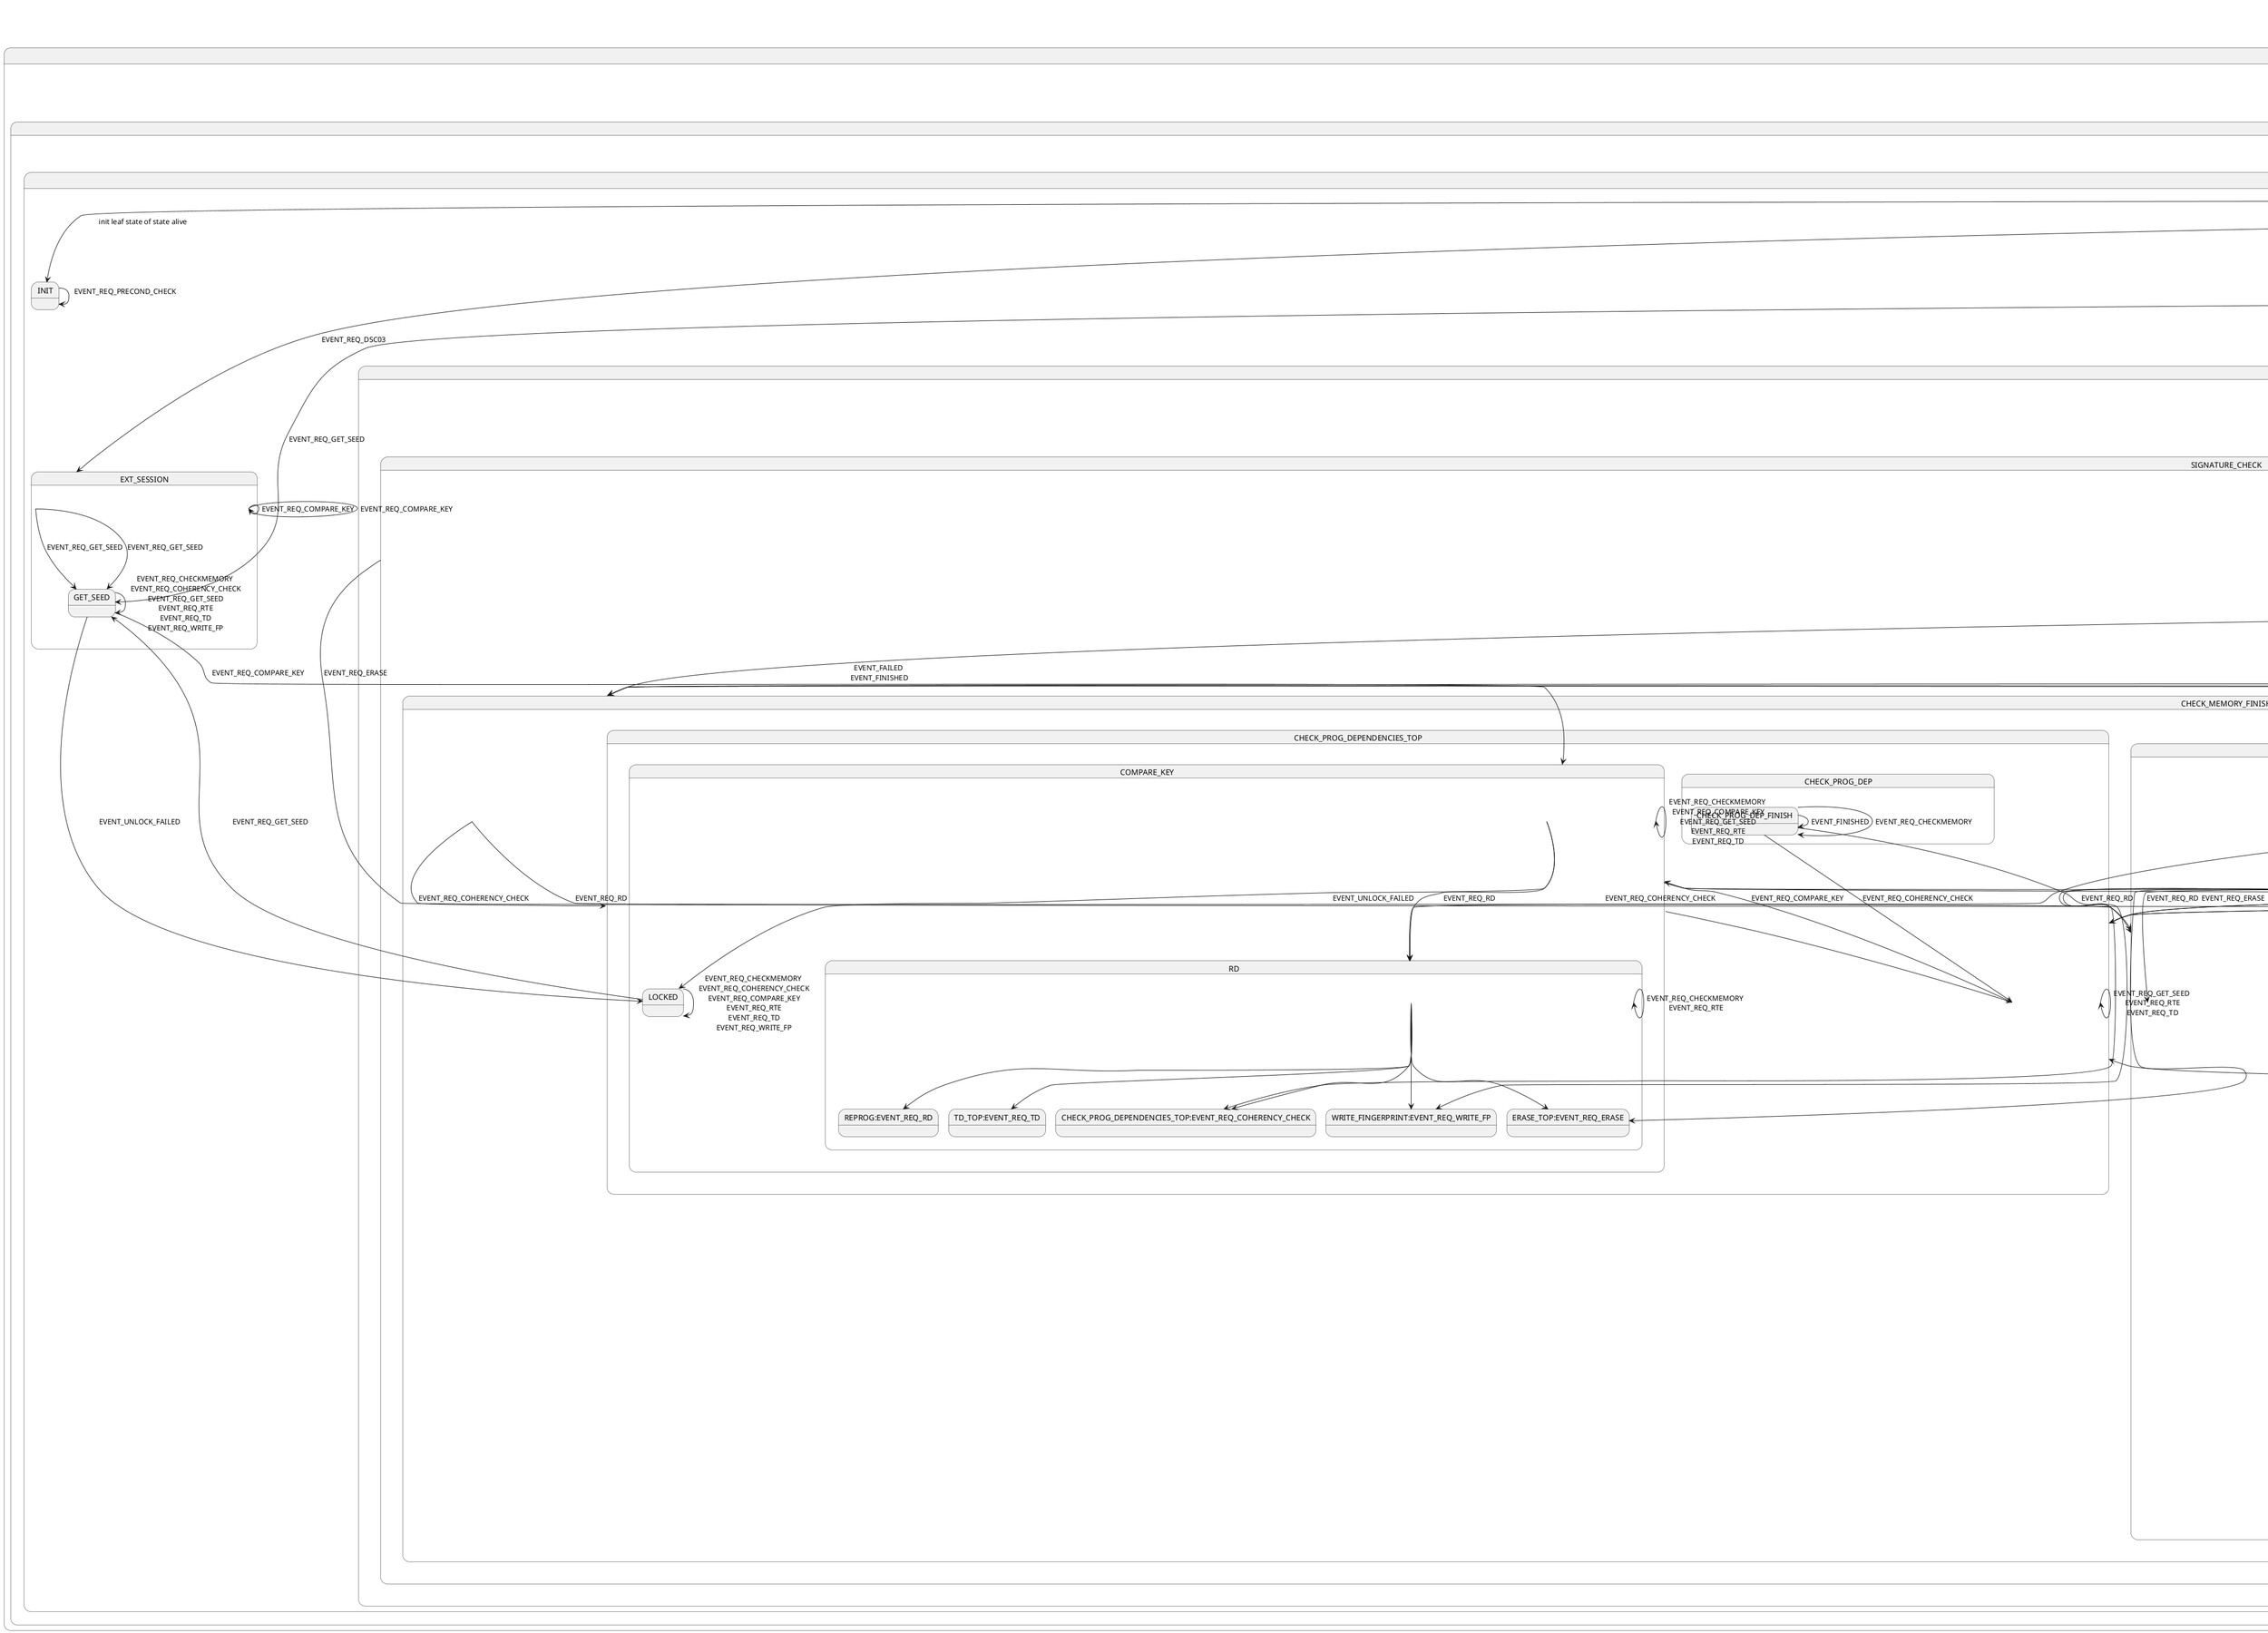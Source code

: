 @startuml

[*]-->TOP

state TOP {

    [*] --> PRE_INIT
    
    state PRE_INIT {
        ' transition list:
        PRE_INIT-->ALIVE :  EVENT_INIT 
    }
    state SLEEP {
        
    }
    ' alive
    
    state ALIVE {
        ' transition list:
        [*] --> INIT : \t init leaf state of state alive 
        [*]-->PROG_SESSION :  EVENT_OPEN_PROG_SESSION
        [*]-->DEFAULT_SESSION :  EVENT_REQ_DSC01
        [*]-->EXT_SESSION :  EVENT_REQ_DSC03
        [*]-->ECU_RESET :  EVENT_REQ_ER
        [*]-->RESET :  EVENT_RESET \n EVENT_S3_TIMEOUT
        
        INIT-->INIT : \n EVENT_REQ_PRECOND_CHECK\n\n
        ' note on link : \n internal self-transition
        
        state INIT {
            ' terminal leap state
            ' No transitions
        }

        state DEFAULT_SESSION {
            ' transition list:
            DEFAULT_SESSION --> RESET :  EVENT_TX_CONF
        }
        state EXT_SESSION {
            ' transition list:
            EXT_SESSION-->EXT_SESSION :  EVENT_REQ_COMPARE_KEY
            EXT_SESSION-->GET_SEED :  EVENT_REQ_GET_SEED
        
        }
        state PROG_SESSION {
            ' terminal leap state
            ' transition list:
            PROG_SESSION-->BLU_RESUME :  EVENT_BLU_PROGRESS
            PROG_SESSION--> ERASE_TOP :  EVENT_REQ_ERASE
            PROG_SESSION--> GET_SEED :   EVENT_REQ_GET_SEED
            PROG_SESSION--> WRITE_FINGERPRINT :   EVENT_REQ_WRITE_FP
            ' 5 internal transition
            PROG_SESSION-->PROG_SESSION : EVENT_REQ_CHECKMEMORY\n EVENT_REQ_COHERENCY_CHECK\n EVENT_REQ_COMPARE_KEY\n EVENT_REQ_RTE\n EVENT_REQ_TD
        }


        state CHECK_MEMORY_TOP {

            [*]--> SIGNATURE_CHECK
             SIGNATURE_CHECK--> ERASE_TOP :  EVENT_REQ_ERASE
             SIGNATURE_CHECK--> WRITE_FINGERPRINT :  EVENT_REQ_WRITE_FP
            ' 5 internal transition
             SIGNATURE_CHECK--> SIGNATURE_CHECK: EVENT_REQ_COMPARE_KEY\n EVENT_REQ_GET_SEED\n EVENT_REQ_RTE\n EVENT_REQ_TD
        
            state SIGNATURE_CHECK {
                ' terminal leap state
                SIGNATURE_CHECK--> CHECK_MEMORY: EVENT_CRYPTO_FINISH
                SIGNATURE_CHECK--> CHECK_MEMORY_FINISH: EVENT_FAILED
            }
            state SECUREBOOT_COMPUTE_CHECKSUM{
                ' terminal leap state
                SECUREBOOT_COMPUTE_CHECKSUM-->SECUREBOOT_COMPUTE_CHECKSUM: EVENT_FAILED
                SECUREBOOT_COMPUTE_CHECKSUM--> BLU_PRE_RESET: EVENT_BLU_PROGRESS
                SECUREBOOT_COMPUTE_CHECKSUM--> CHECK_MEMORY_FINISH: EVENT_FINISHED
            }
            state CHECK_MEMORY_FINISH{
                ' terminal leap state
                CHECK_MEMORY_FINISH-->CHECK_MEMORY_FINISH: EVENT_REQ_CHECKMEMORY
                CHECK_MEMORY_FINISH--> CHECK_PROG_DEPENDENCIES_TOP: EVENT_REQ_COHERENCY_CHECK
                CHECK_MEMORY_FINISH--> REPROG: EVENT_REQ_RD
            }
            state CHECK_MEMORY{
                ' terminal leap state
                CHECK_MEMORY-->CHECK_MEMORY: EVENT_CRC_FINISH\n EVENT_CRYPTO_FINISH
                CHECK_MEMORY--> BLU_PRE_RESET: EVENT_BLU_PROGRESS
                CHECK_MEMORY--> SECUREBOOT_COMPUTE_CHECKSUM: EVENT_CHECKSUM_UPDATE
                CHECK_MEMORY--> CHECK_MEMORY_FINISH: EVENT_FAILED\n EVENT_FINISHED
            }
            state BLU_RESUME{
                ' terminal leap state
                BLU_RESUME--> CHECK_MEMORY_FINISH: EVENT_FINISHED
            }
            state BLU_PRE_RESET{
                ' terminal leap state
                BLU_PRE_RESET--> RESET: EVENT_TX_CONF
            }

        }
        state CHECK_PROG_DEPENDENCIES_TOP {
            ' 4 internal transitions
            CHECK_PROG_DEPENDENCIES_TOP-->CHECK_PROG_DEPENDENCIES_TOP: EVENT_REQ_GET_SEED\n EVENT_REQ_RTE\n EVENT_REQ_TD
            
            CHECK_PROG_DEPENDENCIES_TOP--> COMPARE_KEY: EVENT_REQ_COMPARE_KEY
            CHECK_PROG_DEPENDENCIES_TOP--> ERASE_TOP: EVENT_REQ_ERASE
            CHECK_PROG_DEPENDENCIES_TOP--> WRITE_FINGERPRINT: EVENT_REQ_WRITE_FP
            
            state CHECK_PROG_DEP{
                ' terminal leap state
                 CHECK_PROG_DEP_FINISH--> CHECK_PROG_DEP_FINISH: EVENT_FINISHED
            }
            state CHECK_PROG_DEP_FINISH{
                ' terminal leap state
                CHECK_PROG_DEP_FINISH-->CHECK_PROG_DEP_FINISH: EVENT_REQ_CHECKMEMORY
                CHECK_PROG_DEP_FINISH--> CHECK_PROG_DEPENDENCIES_TOP: EVENT_REQ_COHERENCY_CHECK
                CHECK_PROG_DEP_FINISH--> REPROG: EVENT_REQ_RD
            }
            
        }
        state COMPARE_KEY {
             ' terminal leap state
            '  5 intern transitions
             COMPARE_KEY-->COMPARE_KEY: EVENT_REQ_CHECKMEMORY\n EVENT_REQ_COMPARE_KEY\n EVENT_REQ_GET_SEED\n EVENT_REQ_RTE\n EVENT_REQ_TD
             

             COMPARE_KEY--> CHECK_PROG_DEPENDENCIES_TOP: EVENT_REQ_COHERENCY_CHECK
             COMPARE_KEY--> ERASE_TOP: EVENT_REQ_ERASE
             COMPARE_KEY--> RD: EVENT_REQ_RD
             COMPARE_KEY--> WRITE_FINGERPRINT: EVENT_REQ_WRITE_FP
             COMPARE_KEY--> LOCKED: EVENT_UNLOCK_FAILED
        }

        state ECU_RESET {
            ' terminal leap state
            ECU_RESET--> RESET: EVENT_TX_CONF
        }
        state RESET {
            ' terminal leap state
            ' There are no transitions
        }
        state ERASE_TOP {
            ' 4 internal tansitions
            [*]--> ERASE_TRANSMITNRC78
            ERASE_TOP-->ERASE_TOP: EVENT_REQ_COMPARE_KEY\n EVENT_REQ_GET_SEED\n EVENT_REQ_RTE\n EVENT_REQ_TD
            ERASE_TOP--> CHECK_PROG_DEPENDENCIES_TOP: EVENT_REQ_COHERENCY_CHECK
            state ERASE_TRANSMITNRC78{
                ERASE_TRANSMITNRC78-->ERASE_CHECK: EVENT_TX_CONF
                ' terminal leap state
            }
            state ERASE_NRC78{
                ' terminal leap state
                ERASE_NRC78--> ERASE: EVENT_TX_CONF
            }
            state ERASE_CHECK{
                ' terminal leap state
                ERASE_CHECK--> ERASE_FINISH: EVENT_FINISHED
                ERASE_CHECK--> ERASE: EVENT_TX_CONF
            }
            state ERASE{
                ' terminal leap state
                ERASE--> ERASE_FINISH: EVENT_FINISHED
                ERASE--> ERASE_NRC78: EVENT_WAIT_NRC78
            }
            state ERASE_FINISH{
                ' terminal leap state
                ERASE_FINISH--> ERASE_TOP: EVENT_REQ_ERASE
                ERASE_FINISH--> REPROG: EVENT_REQ_RD
                ERASE_FINISH--> WRITE_FINGERPRINT: EVENT_REQ_WRITE_FP
            }
            
        }
        state EXT_SESSION {
            ' terminal leap state
            EXT_SESSION-->EXT_SESSION: EVENT_REQ_COMPARE_KEY
            EXT_SESSION--> GET_SEED: EVENT_REQ_GET_SEED
        }

        state GET_SEED {
            ' terminal leap state
            GET_SEED-->GET_SEED: EVENT_REQ_CHECKMEMORY\n EVENT_REQ_COHERENCY_CHECK\n EVENT_REQ_GET_SEED\n EVENT_REQ_RTE\n EVENT_REQ_TD\n EVENT_REQ_WRITE_FP
            GET_SEED--> COMPARE_KEY: EVENT_REQ_COMPARE_KEY
            GET_SEED--> LOCKED: EVENT_UNLOCK_FAILED
        }
        state LOCKED {
            ' terminal leap state
            ' 6 intern trans
            LOCKED-->LOCKED: EVENT_REQ_CHECKMEMORY\n EVENT_REQ_COHERENCY_CHECK\n EVENT_REQ_COMPARE_KEY\n EVENT_REQ_RTE\n EVENT_REQ_TD\n EVENT_REQ_WRITE_FP
            LOCKED-->GET_SEED: EVENT_REQ_GET_SEED
        }
        
        state REPROG {
            [*]-->RD
            ' 2 internal transitions
            REPROG-->REPROG:EVENT_REQ_COMPARE_KEY\nEVENT_REQ_GET_SEED

            state RD{
                ' terminal leap state
                ' 3 internal transitions
                RD--> RD:EVENT_REQ_CHECKMEMORY\n EVENT_REQ_RTE
                RD--> CHECK_PROG_DEPENDENCIES_TOP:EVENT_REQ_COHERENCY_CHECK
                RD--> ERASE_TOP:EVENT_REQ_ERASE
                RD--> REPROG:EVENT_REQ_RD
                RD--> TD_TOP:EVENT_REQ_TD
                RD--> WRITE_FINGERPRINT:EVENT_REQ_WRITE_FP
            }
            state  TD_TOP{
                [*]--> TD
                TD_TOP-->TD_TOP:EVENT_REQ_CHECKMEMORY
                TD_TOP--> TD_FAILED:EVENT_FAILED
                TD_TOP--> CHECK_PROG_DEPENDENCIES_TOP:EVENT_REQ_COHERENCY_CHECK
                TD_TOP--> ERASE_TOP:EVENT_REQ_ERASE
                TD_TOP--> RD:EVENT_REQ_RD
                TD_TOP--> RTE_TOP:EVENT_REQ_RTE
                TD_TOP--> WRITE_FINGERPRINT:EVENT_REQ_WRITE_FP

                state TD{
                    ' terminal leap state
                    TD--> TD_WRITE: EVENT_WRITE_CHECK
                }

                state TD_WRITE{
                    [*]--> DECRYPT_UPDATE
                    ' 2 internal transitions
                    TD_WRITE-->TD_WRITE: EVENT_REQ_TD\n EVENT_STREAMING
                    
                    state DECRYPT_UPDATE{
                        ' terminal leap state
                        DECRYPT_UPDATE--> WRITE_CHECK: EVENT_WRITE_CHECK
                    }


                    state DECRYPT_FINISH{
                        ' terminal leap state
                        DECRYPT_FINISH--> WRITE: EVENT_WRITE
                        DECRYPT_FINISH--> WRITE_CHECK: EVENT_WRITE_CHECK
                    }

                    state WRITE_CHECK{
                        ' terminal leap state
                        WRITE_CHECK--> DECRYPT_FINISH: EVENT_CRYPTO_FINISH
                        WRITE_CHECK--> TD_CRC: EVENT_TD_END
                        WRITE_CHECK--> WRITE: EVENT_WRITE
                    }
                    state WRITE{
                        ' terminal leap state
                        WRITE--> WRITE_CHECK: EVENT_WRITE_CHECK
                    }

                }
                state TD_FAILED{
                    ' terminal leap state
                    TD_FAILED--> TD: EVENT_REQ_TD
                    TD_FAILED--> TD_STREAMING: EVENT_STREAMING
                }
                state TD_CRC{
                    ' terminal leap state
                    TD_CRC--> TD: EVENT_REQ_TD
                    TD_CRC--> TD_STREAMING: EVENT_STREAMING
                }
                ' addition state compared to origin sc 
                state TD_STREAMING{
                    ' terminal leap state
                    TD_STREAMING--> TD_WRITE: EVENT_WRITE_CHECK
                }
                
            }
            state RTE_TOP{
                [*]--> RTE
                ' 2 internal transitions
                RTE_TOP-->RTE_TOP: EVENT_REQ_RTE\n  EVENT_REQ_TD
                RTE_TOP--> ERASE_TOP: EVENT_REQ_ERASE
                RTE_TOP--> REPROG: EVENT_REQ_RD
                RTE_TOP--> WRITE_FINGERPRINT: EVENT_REQ_WRITE_FP
                state RTE {
                    ' terminal leap state
                    RTE--> RTE_FAILED: EVENT_FAILED
                    RTE--> RTE_FINISH: EVENT_FINISHED
                }
                state RTE_FAILED{
                    ' terminal leap state
                    ' No transitions
                }
                state RTE_FINISH{
                    ' terminal leap state
                    RTE_FINISH--> CHECK_MEMORY_TOP: EVENT_REQ_CHECKMEMORY
                    RTE_FINISH--> CHECK_PROG_DEPENDENCIES_TOP: EVENT_REQ_COHERENCY_CHECK
                }
            }
        state WRITE_FINGERPRINT {
            [*]--> WFP_INPROGRESS
            ' 6 internal transitions
            WRITE_FINGERPRINT-->WRITE_FINGERPRINT: EVENT_REQ_CHECKMEMORY\n EVENT_REQ_COMPARE_KEY\n EVENT_REQ_GET_SEED\n EVENT_REQ_RTE\n EVENT_REQ_TD
            WRITE_FINGERPRINT--> CHECK_PROG_DEPENDENCIES_TOP:  EVENT_REQ_COHERENCY_CHECK

            state WFP_INPROGRESS{
                ' terminal leap state
                WFP_INPROGRESS--> WFP_FINISHED: EVENT_FINISHED
            }
            state WFP_FINISHED{
                ' terminal leap state
                WFP_FINISHED--> ERASE_TOP: EVENT_REQ_ERASE
                FP_FINISHED--> WRITE_FINGERPRINT: EVENT_REQ_WRITE_FP
            }
            
        }

    }
}   


@enduml